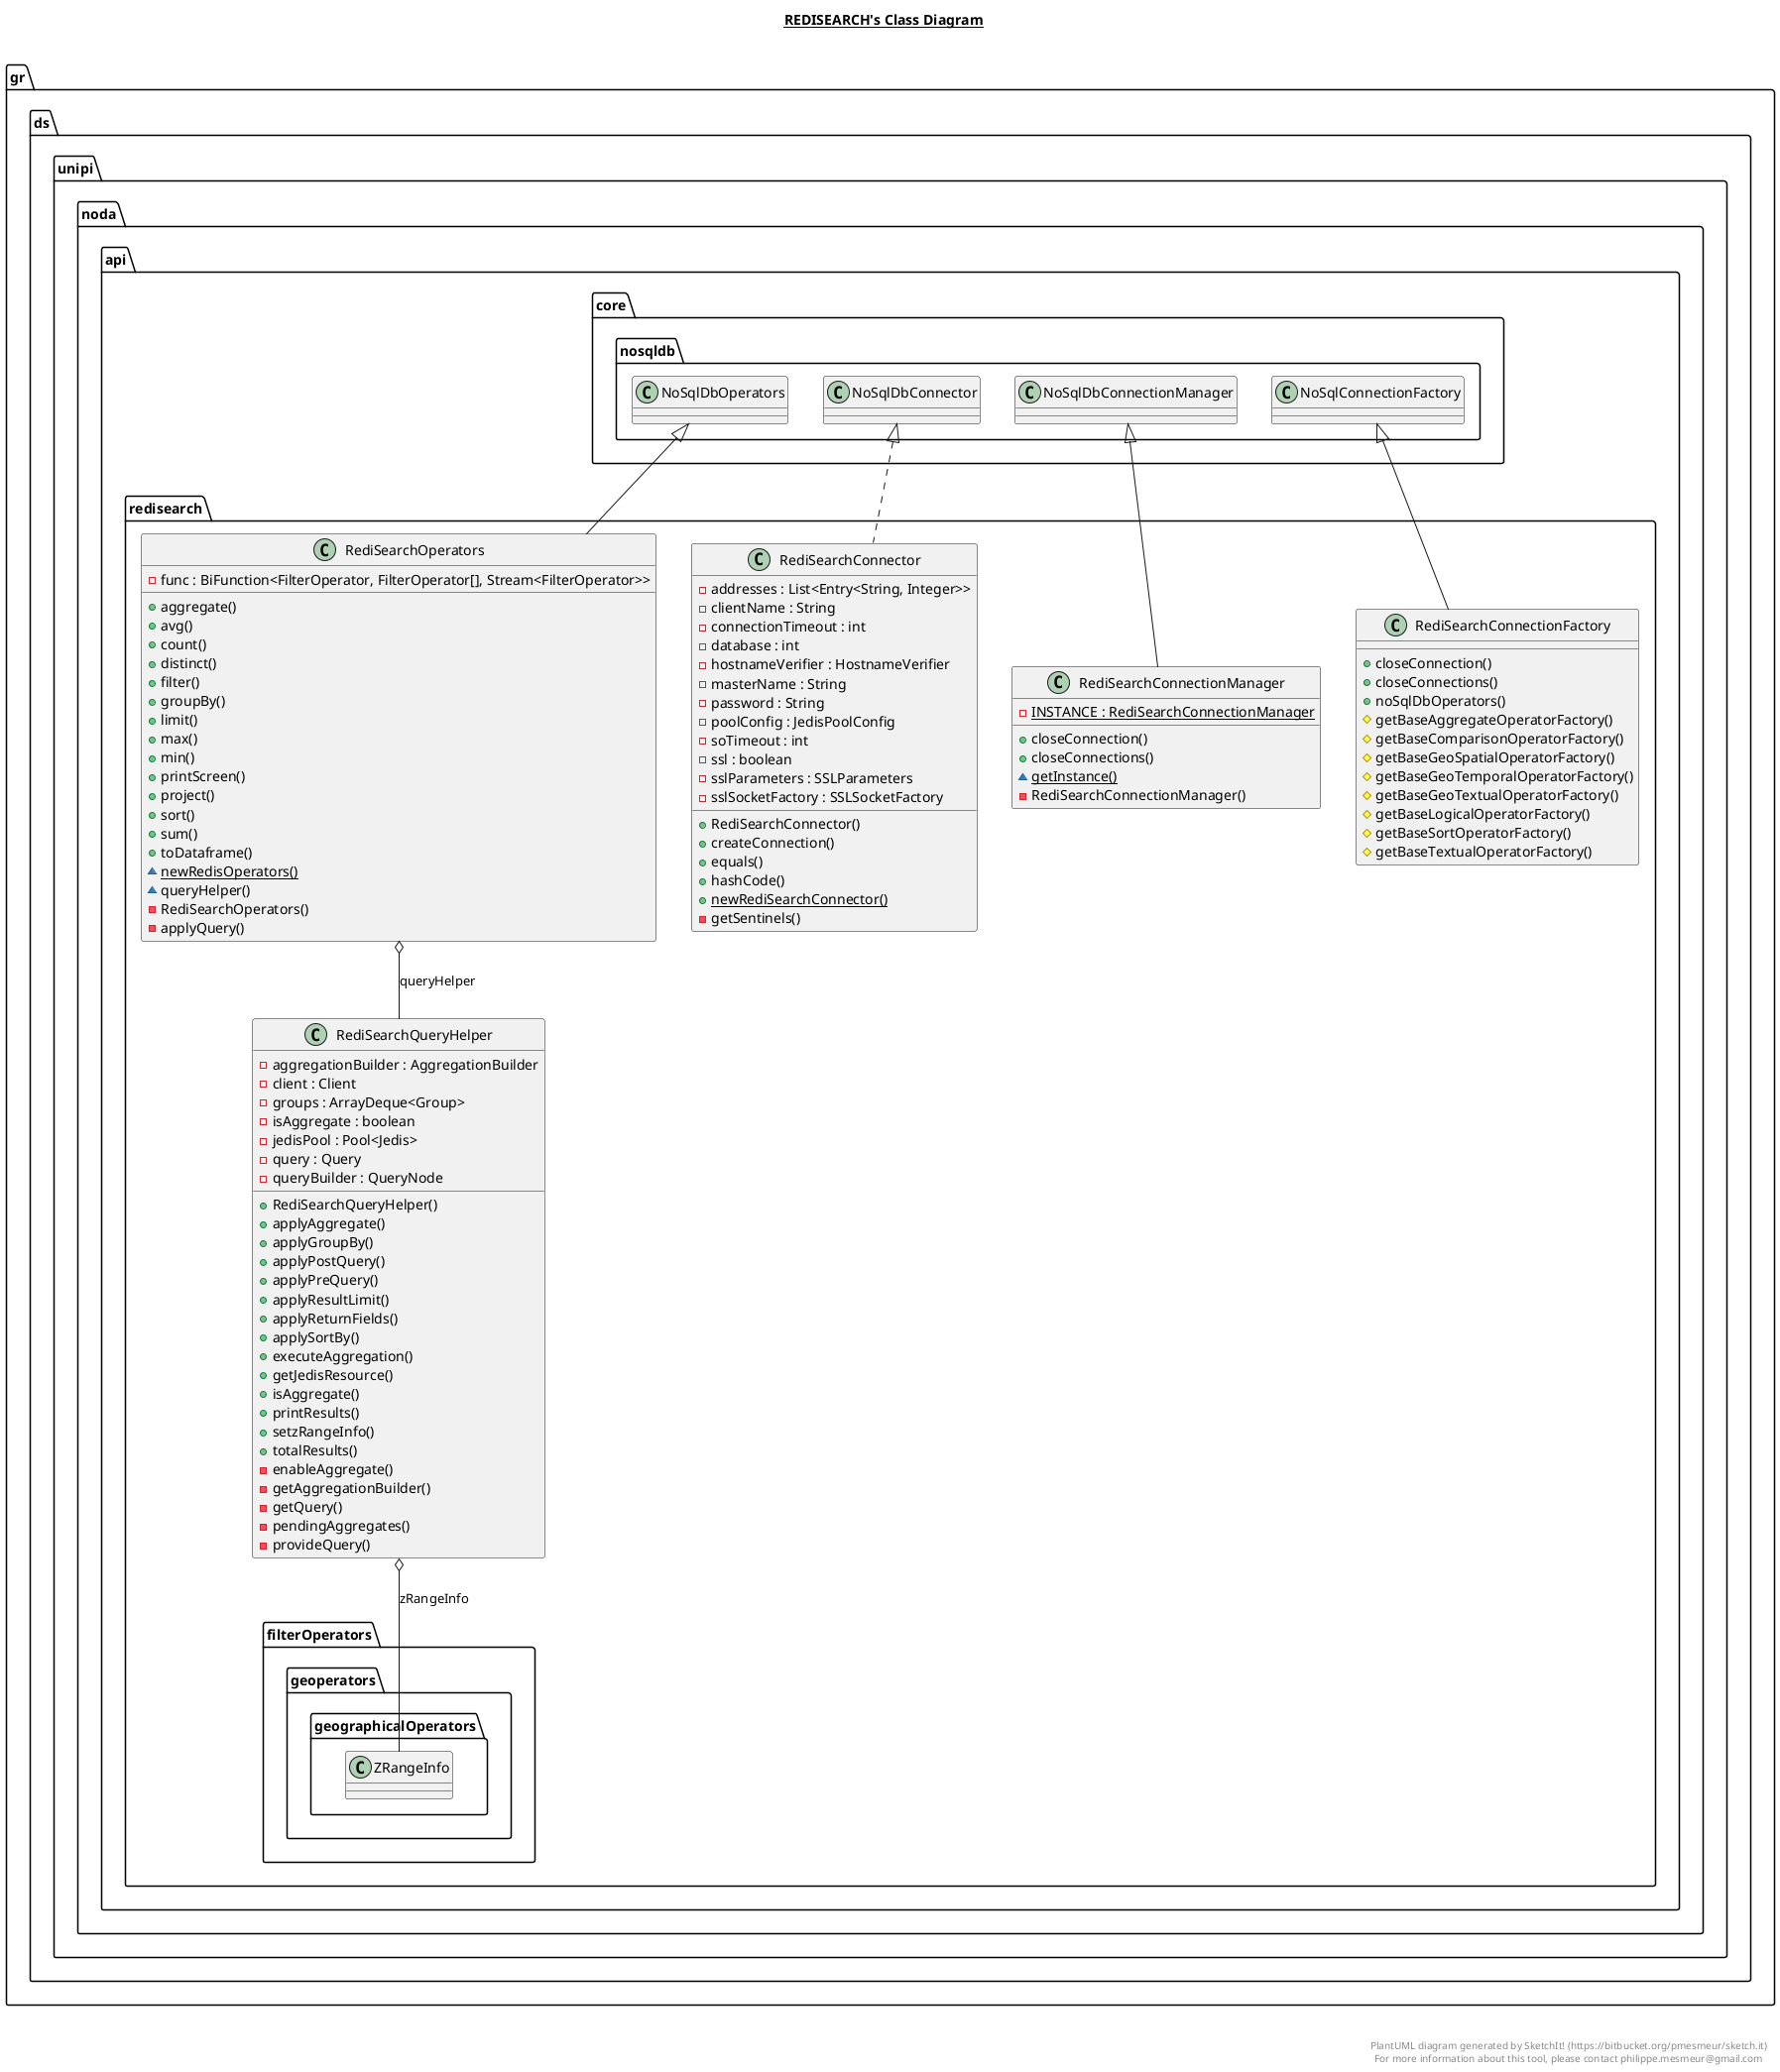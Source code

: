 @startuml

title __REDISEARCH's Class Diagram__\n

  namespace gr.ds.unipi.noda.api.redisearch {
    class gr.ds.unipi.noda.api.redisearch.RediSearchConnectionFactory {
        + closeConnection()
        + closeConnections()
        + noSqlDbOperators()
        # getBaseAggregateOperatorFactory()
        # getBaseComparisonOperatorFactory()
        # getBaseGeoSpatialOperatorFactory()
        # getBaseGeoTemporalOperatorFactory()
        # getBaseGeoTextualOperatorFactory()
        # getBaseLogicalOperatorFactory()
        # getBaseSortOperatorFactory()
        # getBaseTextualOperatorFactory()
    }
  }
  

  namespace gr.ds.unipi.noda.api.redisearch {
    class gr.ds.unipi.noda.api.redisearch.RediSearchConnectionManager {
        {static} - INSTANCE : RediSearchConnectionManager
        + closeConnection()
        + closeConnections()
        {static} ~ getInstance()
        - RediSearchConnectionManager()
    }
  }
  

  namespace gr.ds.unipi.noda.api.redisearch {
    class gr.ds.unipi.noda.api.redisearch.RediSearchConnector {
        - addresses : List<Entry<String, Integer>>
        - clientName : String
        - connectionTimeout : int
        - database : int
        - hostnameVerifier : HostnameVerifier
        - masterName : String
        - password : String
        - poolConfig : JedisPoolConfig
        - soTimeout : int
        - ssl : boolean
        - sslParameters : SSLParameters
        - sslSocketFactory : SSLSocketFactory
        + RediSearchConnector()
        + createConnection()
        + equals()
        + hashCode()
        {static} + newRediSearchConnector()
        - getSentinels()
    }
  }
  

  namespace gr.ds.unipi.noda.api.redisearch {
    class gr.ds.unipi.noda.api.redisearch.RediSearchOperators {
        - func : BiFunction<FilterOperator, FilterOperator[], Stream<FilterOperator>>
        + aggregate()
        + avg()
        + count()
        + distinct()
        + filter()
        + groupBy()
        + limit()
        + max()
        + min()
        + printScreen()
        + project()
        + sort()
        + sum()
        + toDataframe()
        {static} ~ newRedisOperators()
        ~ queryHelper()
        - RediSearchOperators()
        - applyQuery()
    }
  }
  

  namespace gr.ds.unipi.noda.api.redisearch {
    class gr.ds.unipi.noda.api.redisearch.RediSearchQueryHelper {
        - aggregationBuilder : AggregationBuilder
        - client : Client
        - groups : ArrayDeque<Group>
        - isAggregate : boolean
        - jedisPool : Pool<Jedis>
        - query : Query
        - queryBuilder : QueryNode
        + RediSearchQueryHelper()
        + applyAggregate()
        + applyGroupBy()
        + applyPostQuery()
        + applyPreQuery()
        + applyResultLimit()
        + applyReturnFields()
        + applySortBy()
        + executeAggregation()
        + getJedisResource()
        + isAggregate()
        + printResults()
        + setzRangeInfo()
        + totalResults()
        - enableAggregate()
        - getAggregationBuilder()
        - getQuery()
        - pendingAggregates()
        - provideQuery()
    }
  }
  

  gr.ds.unipi.noda.api.redisearch.RediSearchConnectionFactory -up-|> gr.ds.unipi.noda.api.core.nosqldb.NoSqlConnectionFactory
  gr.ds.unipi.noda.api.redisearch.RediSearchConnectionManager -up-|> gr.ds.unipi.noda.api.core.nosqldb.NoSqlDbConnectionManager
  gr.ds.unipi.noda.api.redisearch.RediSearchConnector .up.|> gr.ds.unipi.noda.api.core.nosqldb.NoSqlDbConnector
  gr.ds.unipi.noda.api.redisearch.RediSearchOperators -up-|> gr.ds.unipi.noda.api.core.nosqldb.NoSqlDbOperators
  gr.ds.unipi.noda.api.redisearch.RediSearchOperators o-- gr.ds.unipi.noda.api.redisearch.RediSearchQueryHelper : queryHelper
  gr.ds.unipi.noda.api.redisearch.RediSearchQueryHelper o-- gr.ds.unipi.noda.api.redisearch.filterOperators.geoperators.geographicalOperators.ZRangeInfo : zRangeInfo


right footer


PlantUML diagram generated by SketchIt! (https://bitbucket.org/pmesmeur/sketch.it)
For more information about this tool, please contact philippe.mesmeur@gmail.com
endfooter

@enduml

